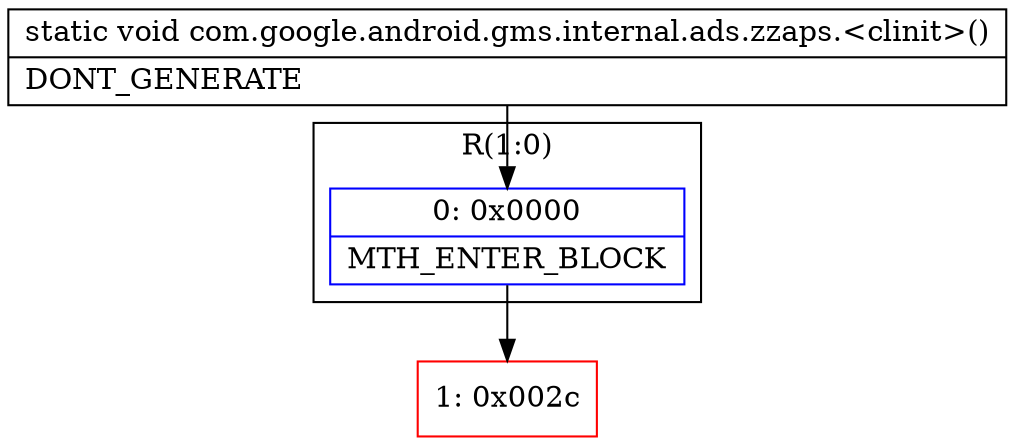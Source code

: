 digraph "CFG forcom.google.android.gms.internal.ads.zzaps.\<clinit\>()V" {
subgraph cluster_Region_1512126905 {
label = "R(1:0)";
node [shape=record,color=blue];
Node_0 [shape=record,label="{0\:\ 0x0000|MTH_ENTER_BLOCK\l}"];
}
Node_1 [shape=record,color=red,label="{1\:\ 0x002c}"];
MethodNode[shape=record,label="{static void com.google.android.gms.internal.ads.zzaps.\<clinit\>()  | DONT_GENERATE\l}"];
MethodNode -> Node_0;
Node_0 -> Node_1;
}

